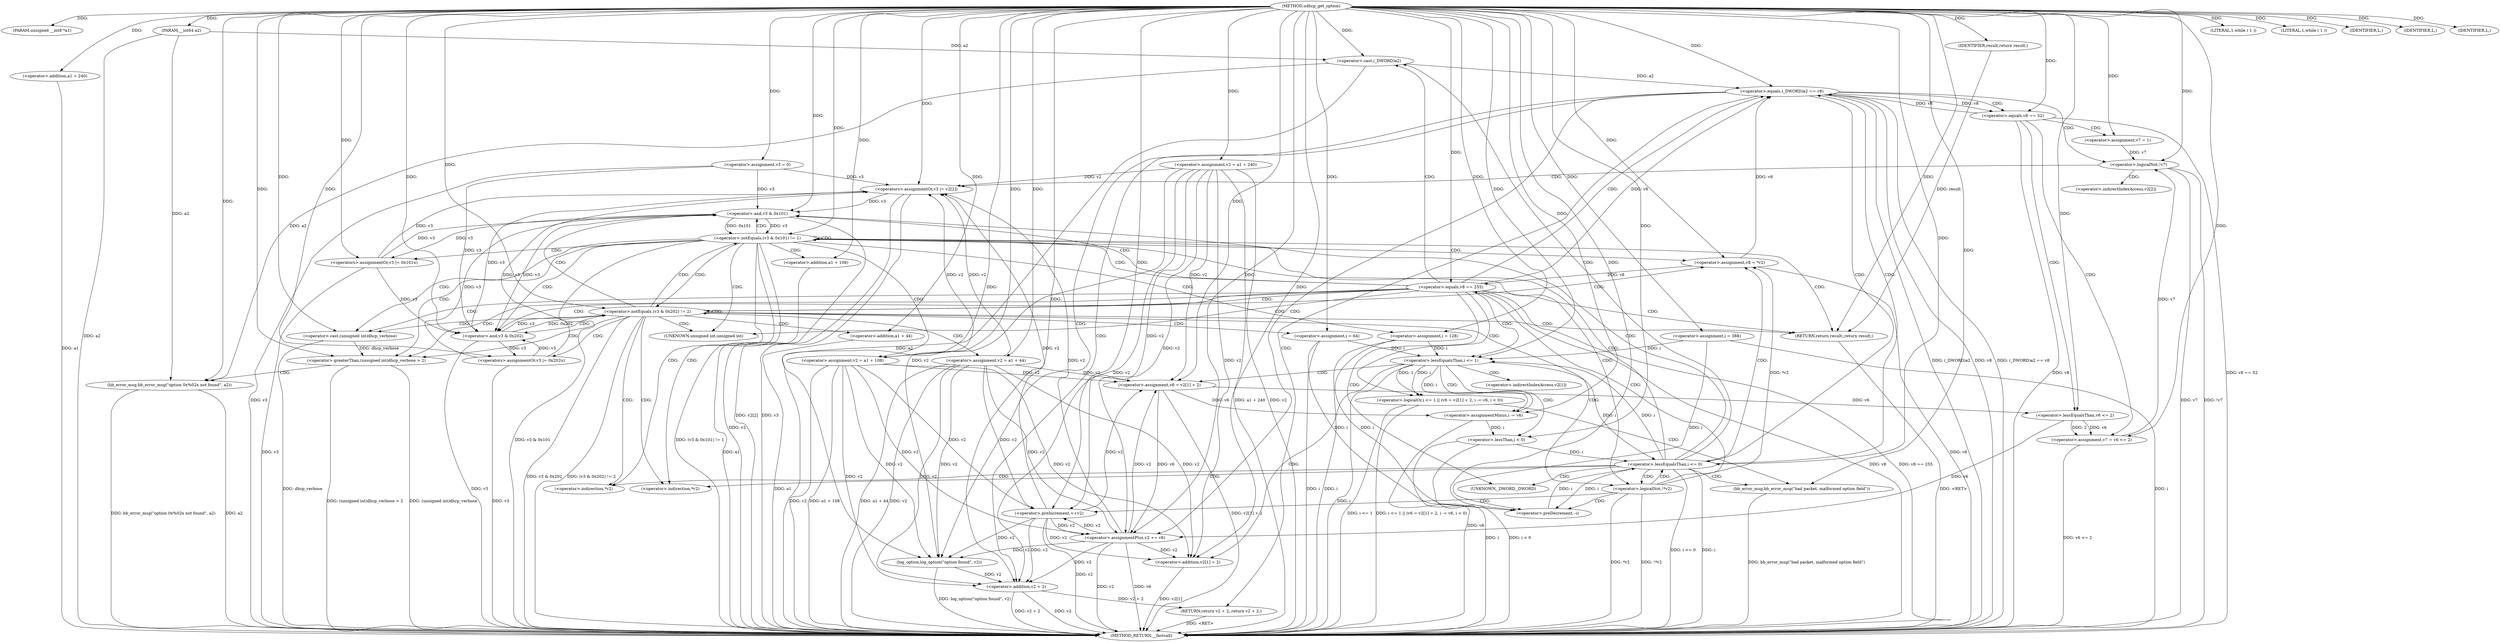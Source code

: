 digraph udhcp_get_option {  
"1000108" [label = "(METHOD,udhcp_get_option)" ]
"1000276" [label = "(METHOD_RETURN,__fastcall)" ]
"1000109" [label = "(PARAM,unsigned __int8 *a1)" ]
"1000110" [label = "(PARAM,__int64 a2)" ]
"1000119" [label = "(<operator>.assignment,v2 = a1 + 240)" ]
"1000121" [label = "(<operator>.addition,a1 + 240)" ]
"1000124" [label = "(<operator>.assignment,v3 = 0)" ]
"1000128" [label = "(<operator>.assignment,i = 388)" ]
"1000131" [label = "(<operator>.assignment,i = 64)" ]
"1000136" [label = "(LITERAL,1,while ( 1 ))" ]
"1000139" [label = "(LITERAL,1,while ( 1 ))" ]
"1000141" [label = "(<operator>.assignment,v8 = *v2)" ]
"1000146" [label = "(<operator>.logicalNot,!*v2)" ]
"1000150" [label = "(<operator>.preDecrement,--i)" ]
"1000152" [label = "(<operator>.preIncrement,++v2)" ]
"1000156" [label = "(<operator>.equals,v8 == 255)" ]
"1000161" [label = "(<operator>.logicalOr,i <= 1 || (v6 = v2[1] + 2, i -= v6, i < 0))" ]
"1000162" [label = "(<operator>.lessEqualsThan,i <= 1)" ]
"1000166" [label = "(<operator>.assignment,v6 = v2[1] + 2)" ]
"1000168" [label = "(<operator>.addition,v2[1] + 2)" ]
"1000174" [label = "(<operator>.assignmentMinus,i -= v6)" ]
"1000177" [label = "(<operator>.lessThan,i < 0)" ]
"1000182" [label = "(bb_error_msg,bb_error_msg(\"bad packet, malformed option field\"))" ]
"1000184" [label = "(IDENTIFIER,L,)" ]
"1000186" [label = "(<operator>.equals,(_DWORD)a2 == v8)" ]
"1000187" [label = "(<operator>.cast,(_DWORD)a2)" ]
"1000192" [label = "(log_option,log_option(\"option found\", v2))" ]
"1000195" [label = "(RETURN,return v2 + 2;,return v2 + 2;)" ]
"1000196" [label = "(<operator>.addition,v2 + 2)" ]
"1000200" [label = "(<operator>.equals,v8 == 52)" ]
"1000203" [label = "(<operator>.assignment,v7 = v6 <= 2)" ]
"1000205" [label = "(<operator>.lessEqualsThan,v6 <= 2)" ]
"1000209" [label = "(<operator>.assignment,v7 = 1)" ]
"1000213" [label = "(<operator>.logicalNot,!v7)" ]
"1000215" [label = "(<operators>.assignmentOr,v3 |= v2[2])" ]
"1000220" [label = "(<operator>.assignmentPlus,v2 += v6)" ]
"1000225" [label = "(<operator>.lessEqualsThan,i <= 0)" ]
"1000230" [label = "(<operator>.notEquals,(v3 & 0x101) != 1)" ]
"1000231" [label = "(<operator>.and,v3 & 0x101)" ]
"1000236" [label = "(<operators>.assignmentOr,v3 |= 0x101u)" ]
"1000239" [label = "(<operator>.assignment,v2 = a1 + 108)" ]
"1000241" [label = "(<operator>.addition,a1 + 108)" ]
"1000244" [label = "(<operator>.assignment,i = 128)" ]
"1000248" [label = "(<operator>.notEquals,(v3 & 0x202) != 2)" ]
"1000249" [label = "(<operator>.and,v3 & 0x202)" ]
"1000254" [label = "(<operators>.assignmentOr,v3 |= 0x202u)" ]
"1000257" [label = "(<operator>.assignment,v2 = a1 + 44)" ]
"1000259" [label = "(<operator>.addition,a1 + 44)" ]
"1000262" [label = "(IDENTIFIER,L,)" ]
"1000264" [label = "(<operator>.greaterThan,(unsigned int)dhcp_verbose > 2)" ]
"1000265" [label = "(<operator>.cast,(unsigned int)dhcp_verbose)" ]
"1000270" [label = "(bb_error_msg,bb_error_msg(\"option 0x%02x not found\", a2))" ]
"1000273" [label = "(IDENTIFIER,L,)" ]
"1000274" [label = "(RETURN,return result;,return result;)" ]
"1000275" [label = "(IDENTIFIER,result,return result;)" ]
"1000143" [label = "(<operator>.indirection,*v2)" ]
"1000147" [label = "(<operator>.indirection,*v2)" ]
"1000169" [label = "(<operator>.indirectIndexAccess,v2[1])" ]
"1000188" [label = "(UNKNOWN,_DWORD,_DWORD)" ]
"1000217" [label = "(<operator>.indirectIndexAccess,v2[2])" ]
"1000266" [label = "(UNKNOWN,unsigned int,unsigned int)" ]
  "1000195" -> "1000276"  [ label = "DDG: <RET>"] 
  "1000259" -> "1000276"  [ label = "DDG: a1"] 
  "1000230" -> "1000276"  [ label = "DDG: v3 & 0x101"] 
  "1000186" -> "1000276"  [ label = "DDG: (_DWORD)a2"] 
  "1000264" -> "1000276"  [ label = "DDG: (unsigned int)dhcp_verbose > 2"] 
  "1000196" -> "1000276"  [ label = "DDG: v2"] 
  "1000161" -> "1000276"  [ label = "DDG: i <= 1 || (v6 = v2[1] + 2, i -= v6, i < 0)"] 
  "1000265" -> "1000276"  [ label = "DDG: dhcp_verbose"] 
  "1000203" -> "1000276"  [ label = "DDG: v6 <= 2"] 
  "1000200" -> "1000276"  [ label = "DDG: v8 == 52"] 
  "1000162" -> "1000276"  [ label = "DDG: i"] 
  "1000119" -> "1000276"  [ label = "DDG: v2"] 
  "1000187" -> "1000276"  [ label = "DDG: a2"] 
  "1000257" -> "1000276"  [ label = "DDG: a1 + 44"] 
  "1000264" -> "1000276"  [ label = "DDG: (unsigned int)dhcp_verbose"] 
  "1000121" -> "1000276"  [ label = "DDG: a1"] 
  "1000257" -> "1000276"  [ label = "DDG: v2"] 
  "1000141" -> "1000276"  [ label = "DDG: v8"] 
  "1000213" -> "1000276"  [ label = "DDG: !v7"] 
  "1000156" -> "1000276"  [ label = "DDG: v8"] 
  "1000215" -> "1000276"  [ label = "DDG: v2[2]"] 
  "1000177" -> "1000276"  [ label = "DDG: i"] 
  "1000230" -> "1000276"  [ label = "DDG: (v3 & 0x101) != 1"] 
  "1000220" -> "1000276"  [ label = "DDG: v2"] 
  "1000119" -> "1000276"  [ label = "DDG: a1 + 240"] 
  "1000270" -> "1000276"  [ label = "DDG: a2"] 
  "1000213" -> "1000276"  [ label = "DDG: v7"] 
  "1000270" -> "1000276"  [ label = "DDG: bb_error_msg(\"option 0x%02x not found\", a2)"] 
  "1000152" -> "1000276"  [ label = "DDG: v2"] 
  "1000225" -> "1000276"  [ label = "DDG: i"] 
  "1000239" -> "1000276"  [ label = "DDG: a1 + 108"] 
  "1000110" -> "1000276"  [ label = "DDG: a2"] 
  "1000249" -> "1000276"  [ label = "DDG: v3"] 
  "1000182" -> "1000276"  [ label = "DDG: bb_error_msg(\"bad packet, malformed option field\")"] 
  "1000146" -> "1000276"  [ label = "DDG: *v2"] 
  "1000186" -> "1000276"  [ label = "DDG: v8"] 
  "1000236" -> "1000276"  [ label = "DDG: v3"] 
  "1000231" -> "1000276"  [ label = "DDG: v3"] 
  "1000254" -> "1000276"  [ label = "DDG: v3"] 
  "1000220" -> "1000276"  [ label = "DDG: v6"] 
  "1000248" -> "1000276"  [ label = "DDG: v3 & 0x202"] 
  "1000248" -> "1000276"  [ label = "DDG: (v3 & 0x202) != 2"] 
  "1000225" -> "1000276"  [ label = "DDG: i <= 0"] 
  "1000124" -> "1000276"  [ label = "DDG: v3"] 
  "1000192" -> "1000276"  [ label = "DDG: log_option(\"option found\", v2)"] 
  "1000156" -> "1000276"  [ label = "DDG: v8 == 255"] 
  "1000200" -> "1000276"  [ label = "DDG: v8"] 
  "1000177" -> "1000276"  [ label = "DDG: i < 0"] 
  "1000241" -> "1000276"  [ label = "DDG: a1"] 
  "1000174" -> "1000276"  [ label = "DDG: v6"] 
  "1000196" -> "1000276"  [ label = "DDG: v2 + 2"] 
  "1000168" -> "1000276"  [ label = "DDG: v2[1]"] 
  "1000215" -> "1000276"  [ label = "DDG: v3"] 
  "1000128" -> "1000276"  [ label = "DDG: i"] 
  "1000146" -> "1000276"  [ label = "DDG: !*v2"] 
  "1000239" -> "1000276"  [ label = "DDG: v2"] 
  "1000244" -> "1000276"  [ label = "DDG: i"] 
  "1000166" -> "1000276"  [ label = "DDG: v2[1] + 2"] 
  "1000161" -> "1000276"  [ label = "DDG: i <= 1"] 
  "1000186" -> "1000276"  [ label = "DDG: (_DWORD)a2 == v8"] 
  "1000131" -> "1000276"  [ label = "DDG: i"] 
  "1000274" -> "1000276"  [ label = "DDG: <RET>"] 
  "1000108" -> "1000109"  [ label = "DDG: "] 
  "1000108" -> "1000110"  [ label = "DDG: "] 
  "1000108" -> "1000119"  [ label = "DDG: "] 
  "1000108" -> "1000121"  [ label = "DDG: "] 
  "1000108" -> "1000124"  [ label = "DDG: "] 
  "1000108" -> "1000128"  [ label = "DDG: "] 
  "1000108" -> "1000131"  [ label = "DDG: "] 
  "1000108" -> "1000136"  [ label = "DDG: "] 
  "1000108" -> "1000139"  [ label = "DDG: "] 
  "1000146" -> "1000141"  [ label = "DDG: *v2"] 
  "1000108" -> "1000141"  [ label = "DDG: "] 
  "1000225" -> "1000150"  [ label = "DDG: i"] 
  "1000128" -> "1000150"  [ label = "DDG: i"] 
  "1000244" -> "1000150"  [ label = "DDG: i"] 
  "1000131" -> "1000150"  [ label = "DDG: i"] 
  "1000108" -> "1000150"  [ label = "DDG: "] 
  "1000119" -> "1000152"  [ label = "DDG: v2"] 
  "1000257" -> "1000152"  [ label = "DDG: v2"] 
  "1000220" -> "1000152"  [ label = "DDG: v2"] 
  "1000239" -> "1000152"  [ label = "DDG: v2"] 
  "1000108" -> "1000152"  [ label = "DDG: "] 
  "1000141" -> "1000156"  [ label = "DDG: v8"] 
  "1000108" -> "1000156"  [ label = "DDG: "] 
  "1000162" -> "1000161"  [ label = "DDG: i"] 
  "1000162" -> "1000161"  [ label = "DDG: 1"] 
  "1000225" -> "1000162"  [ label = "DDG: i"] 
  "1000128" -> "1000162"  [ label = "DDG: i"] 
  "1000244" -> "1000162"  [ label = "DDG: i"] 
  "1000131" -> "1000162"  [ label = "DDG: i"] 
  "1000108" -> "1000162"  [ label = "DDG: "] 
  "1000119" -> "1000166"  [ label = "DDG: v2"] 
  "1000257" -> "1000166"  [ label = "DDG: v2"] 
  "1000220" -> "1000166"  [ label = "DDG: v2"] 
  "1000152" -> "1000166"  [ label = "DDG: v2"] 
  "1000239" -> "1000166"  [ label = "DDG: v2"] 
  "1000108" -> "1000166"  [ label = "DDG: "] 
  "1000119" -> "1000168"  [ label = "DDG: v2"] 
  "1000257" -> "1000168"  [ label = "DDG: v2"] 
  "1000220" -> "1000168"  [ label = "DDG: v2"] 
  "1000152" -> "1000168"  [ label = "DDG: v2"] 
  "1000239" -> "1000168"  [ label = "DDG: v2"] 
  "1000108" -> "1000168"  [ label = "DDG: "] 
  "1000166" -> "1000174"  [ label = "DDG: v6"] 
  "1000108" -> "1000174"  [ label = "DDG: "] 
  "1000162" -> "1000174"  [ label = "DDG: i"] 
  "1000174" -> "1000177"  [ label = "DDG: i"] 
  "1000108" -> "1000177"  [ label = "DDG: "] 
  "1000108" -> "1000182"  [ label = "DDG: "] 
  "1000108" -> "1000184"  [ label = "DDG: "] 
  "1000187" -> "1000186"  [ label = "DDG: a2"] 
  "1000110" -> "1000187"  [ label = "DDG: a2"] 
  "1000108" -> "1000187"  [ label = "DDG: "] 
  "1000141" -> "1000186"  [ label = "DDG: v8"] 
  "1000156" -> "1000186"  [ label = "DDG: v8"] 
  "1000200" -> "1000186"  [ label = "DDG: v8"] 
  "1000108" -> "1000186"  [ label = "DDG: "] 
  "1000108" -> "1000192"  [ label = "DDG: "] 
  "1000119" -> "1000192"  [ label = "DDG: v2"] 
  "1000257" -> "1000192"  [ label = "DDG: v2"] 
  "1000220" -> "1000192"  [ label = "DDG: v2"] 
  "1000152" -> "1000192"  [ label = "DDG: v2"] 
  "1000239" -> "1000192"  [ label = "DDG: v2"] 
  "1000196" -> "1000195"  [ label = "DDG: v2 + 2"] 
  "1000192" -> "1000196"  [ label = "DDG: v2"] 
  "1000108" -> "1000196"  [ label = "DDG: "] 
  "1000119" -> "1000196"  [ label = "DDG: v2"] 
  "1000257" -> "1000196"  [ label = "DDG: v2"] 
  "1000220" -> "1000196"  [ label = "DDG: v2"] 
  "1000152" -> "1000196"  [ label = "DDG: v2"] 
  "1000239" -> "1000196"  [ label = "DDG: v2"] 
  "1000186" -> "1000200"  [ label = "DDG: v8"] 
  "1000108" -> "1000200"  [ label = "DDG: "] 
  "1000205" -> "1000203"  [ label = "DDG: v6"] 
  "1000205" -> "1000203"  [ label = "DDG: 2"] 
  "1000108" -> "1000203"  [ label = "DDG: "] 
  "1000108" -> "1000205"  [ label = "DDG: "] 
  "1000166" -> "1000205"  [ label = "DDG: v6"] 
  "1000108" -> "1000209"  [ label = "DDG: "] 
  "1000203" -> "1000213"  [ label = "DDG: v7"] 
  "1000209" -> "1000213"  [ label = "DDG: v7"] 
  "1000108" -> "1000213"  [ label = "DDG: "] 
  "1000119" -> "1000215"  [ label = "DDG: v2"] 
  "1000257" -> "1000215"  [ label = "DDG: v2"] 
  "1000220" -> "1000215"  [ label = "DDG: v2"] 
  "1000152" -> "1000215"  [ label = "DDG: v2"] 
  "1000239" -> "1000215"  [ label = "DDG: v2"] 
  "1000236" -> "1000215"  [ label = "DDG: v3"] 
  "1000254" -> "1000215"  [ label = "DDG: v3"] 
  "1000124" -> "1000215"  [ label = "DDG: v3"] 
  "1000108" -> "1000215"  [ label = "DDG: "] 
  "1000205" -> "1000220"  [ label = "DDG: v6"] 
  "1000108" -> "1000220"  [ label = "DDG: "] 
  "1000166" -> "1000220"  [ label = "DDG: v6"] 
  "1000119" -> "1000220"  [ label = "DDG: v2"] 
  "1000257" -> "1000220"  [ label = "DDG: v2"] 
  "1000152" -> "1000220"  [ label = "DDG: v2"] 
  "1000239" -> "1000220"  [ label = "DDG: v2"] 
  "1000162" -> "1000225"  [ label = "DDG: i"] 
  "1000177" -> "1000225"  [ label = "DDG: i"] 
  "1000150" -> "1000225"  [ label = "DDG: i"] 
  "1000108" -> "1000225"  [ label = "DDG: "] 
  "1000231" -> "1000230"  [ label = "DDG: v3"] 
  "1000231" -> "1000230"  [ label = "DDG: 0x101"] 
  "1000236" -> "1000231"  [ label = "DDG: v3"] 
  "1000254" -> "1000231"  [ label = "DDG: v3"] 
  "1000124" -> "1000231"  [ label = "DDG: v3"] 
  "1000215" -> "1000231"  [ label = "DDG: v3"] 
  "1000108" -> "1000231"  [ label = "DDG: "] 
  "1000108" -> "1000230"  [ label = "DDG: "] 
  "1000108" -> "1000236"  [ label = "DDG: "] 
  "1000231" -> "1000236"  [ label = "DDG: v3"] 
  "1000108" -> "1000239"  [ label = "DDG: "] 
  "1000108" -> "1000241"  [ label = "DDG: "] 
  "1000108" -> "1000244"  [ label = "DDG: "] 
  "1000249" -> "1000248"  [ label = "DDG: v3"] 
  "1000249" -> "1000248"  [ label = "DDG: 0x202"] 
  "1000236" -> "1000249"  [ label = "DDG: v3"] 
  "1000124" -> "1000249"  [ label = "DDG: v3"] 
  "1000215" -> "1000249"  [ label = "DDG: v3"] 
  "1000231" -> "1000249"  [ label = "DDG: v3"] 
  "1000254" -> "1000249"  [ label = "DDG: v3"] 
  "1000108" -> "1000249"  [ label = "DDG: "] 
  "1000108" -> "1000248"  [ label = "DDG: "] 
  "1000108" -> "1000254"  [ label = "DDG: "] 
  "1000249" -> "1000254"  [ label = "DDG: v3"] 
  "1000108" -> "1000257"  [ label = "DDG: "] 
  "1000108" -> "1000259"  [ label = "DDG: "] 
  "1000108" -> "1000262"  [ label = "DDG: "] 
  "1000265" -> "1000264"  [ label = "DDG: dhcp_verbose"] 
  "1000108" -> "1000265"  [ label = "DDG: "] 
  "1000108" -> "1000264"  [ label = "DDG: "] 
  "1000108" -> "1000270"  [ label = "DDG: "] 
  "1000187" -> "1000270"  [ label = "DDG: a2"] 
  "1000110" -> "1000270"  [ label = "DDG: a2"] 
  "1000108" -> "1000273"  [ label = "DDG: "] 
  "1000275" -> "1000274"  [ label = "DDG: result"] 
  "1000108" -> "1000274"  [ label = "DDG: "] 
  "1000108" -> "1000275"  [ label = "DDG: "] 
  "1000146" -> "1000225"  [ label = "CDG: "] 
  "1000146" -> "1000156"  [ label = "CDG: "] 
  "1000146" -> "1000152"  [ label = "CDG: "] 
  "1000146" -> "1000150"  [ label = "CDG: "] 
  "1000156" -> "1000162"  [ label = "CDG: "] 
  "1000156" -> "1000161"  [ label = "CDG: "] 
  "1000156" -> "1000188"  [ label = "CDG: "] 
  "1000156" -> "1000187"  [ label = "CDG: "] 
  "1000156" -> "1000186"  [ label = "CDG: "] 
  "1000156" -> "1000231"  [ label = "CDG: "] 
  "1000156" -> "1000230"  [ label = "CDG: "] 
  "1000156" -> "1000249"  [ label = "CDG: "] 
  "1000156" -> "1000248"  [ label = "CDG: "] 
  "1000156" -> "1000266"  [ label = "CDG: "] 
  "1000156" -> "1000265"  [ label = "CDG: "] 
  "1000156" -> "1000264"  [ label = "CDG: "] 
  "1000156" -> "1000274"  [ label = "CDG: "] 
  "1000161" -> "1000182"  [ label = "CDG: "] 
  "1000162" -> "1000174"  [ label = "CDG: "] 
  "1000162" -> "1000169"  [ label = "CDG: "] 
  "1000162" -> "1000168"  [ label = "CDG: "] 
  "1000162" -> "1000166"  [ label = "CDG: "] 
  "1000162" -> "1000177"  [ label = "CDG: "] 
  "1000186" -> "1000192"  [ label = "CDG: "] 
  "1000186" -> "1000200"  [ label = "CDG: "] 
  "1000186" -> "1000196"  [ label = "CDG: "] 
  "1000186" -> "1000195"  [ label = "CDG: "] 
  "1000186" -> "1000220"  [ label = "CDG: "] 
  "1000186" -> "1000213"  [ label = "CDG: "] 
  "1000186" -> "1000225"  [ label = "CDG: "] 
  "1000200" -> "1000205"  [ label = "CDG: "] 
  "1000200" -> "1000203"  [ label = "CDG: "] 
  "1000200" -> "1000209"  [ label = "CDG: "] 
  "1000213" -> "1000217"  [ label = "CDG: "] 
  "1000213" -> "1000215"  [ label = "CDG: "] 
  "1000225" -> "1000188"  [ label = "CDG: "] 
  "1000225" -> "1000187"  [ label = "CDG: "] 
  "1000225" -> "1000186"  [ label = "CDG: "] 
  "1000225" -> "1000182"  [ label = "CDG: "] 
  "1000225" -> "1000231"  [ label = "CDG: "] 
  "1000225" -> "1000230"  [ label = "CDG: "] 
  "1000225" -> "1000143"  [ label = "CDG: "] 
  "1000225" -> "1000141"  [ label = "CDG: "] 
  "1000225" -> "1000147"  [ label = "CDG: "] 
  "1000225" -> "1000146"  [ label = "CDG: "] 
  "1000230" -> "1000239"  [ label = "CDG: "] 
  "1000230" -> "1000236"  [ label = "CDG: "] 
  "1000230" -> "1000244"  [ label = "CDG: "] 
  "1000230" -> "1000241"  [ label = "CDG: "] 
  "1000230" -> "1000249"  [ label = "CDG: "] 
  "1000230" -> "1000248"  [ label = "CDG: "] 
  "1000230" -> "1000266"  [ label = "CDG: "] 
  "1000230" -> "1000265"  [ label = "CDG: "] 
  "1000230" -> "1000264"  [ label = "CDG: "] 
  "1000230" -> "1000274"  [ label = "CDG: "] 
  "1000230" -> "1000231"  [ label = "CDG: "] 
  "1000230" -> "1000230"  [ label = "CDG: "] 
  "1000230" -> "1000143"  [ label = "CDG: "] 
  "1000230" -> "1000141"  [ label = "CDG: "] 
  "1000230" -> "1000147"  [ label = "CDG: "] 
  "1000230" -> "1000146"  [ label = "CDG: "] 
  "1000248" -> "1000254"  [ label = "CDG: "] 
  "1000248" -> "1000266"  [ label = "CDG: "] 
  "1000248" -> "1000265"  [ label = "CDG: "] 
  "1000248" -> "1000264"  [ label = "CDG: "] 
  "1000248" -> "1000259"  [ label = "CDG: "] 
  "1000248" -> "1000257"  [ label = "CDG: "] 
  "1000248" -> "1000274"  [ label = "CDG: "] 
  "1000248" -> "1000131"  [ label = "CDG: "] 
  "1000248" -> "1000249"  [ label = "CDG: "] 
  "1000248" -> "1000248"  [ label = "CDG: "] 
  "1000248" -> "1000231"  [ label = "CDG: "] 
  "1000248" -> "1000230"  [ label = "CDG: "] 
  "1000248" -> "1000143"  [ label = "CDG: "] 
  "1000248" -> "1000141"  [ label = "CDG: "] 
  "1000248" -> "1000147"  [ label = "CDG: "] 
  "1000248" -> "1000146"  [ label = "CDG: "] 
  "1000264" -> "1000270"  [ label = "CDG: "] 
}

